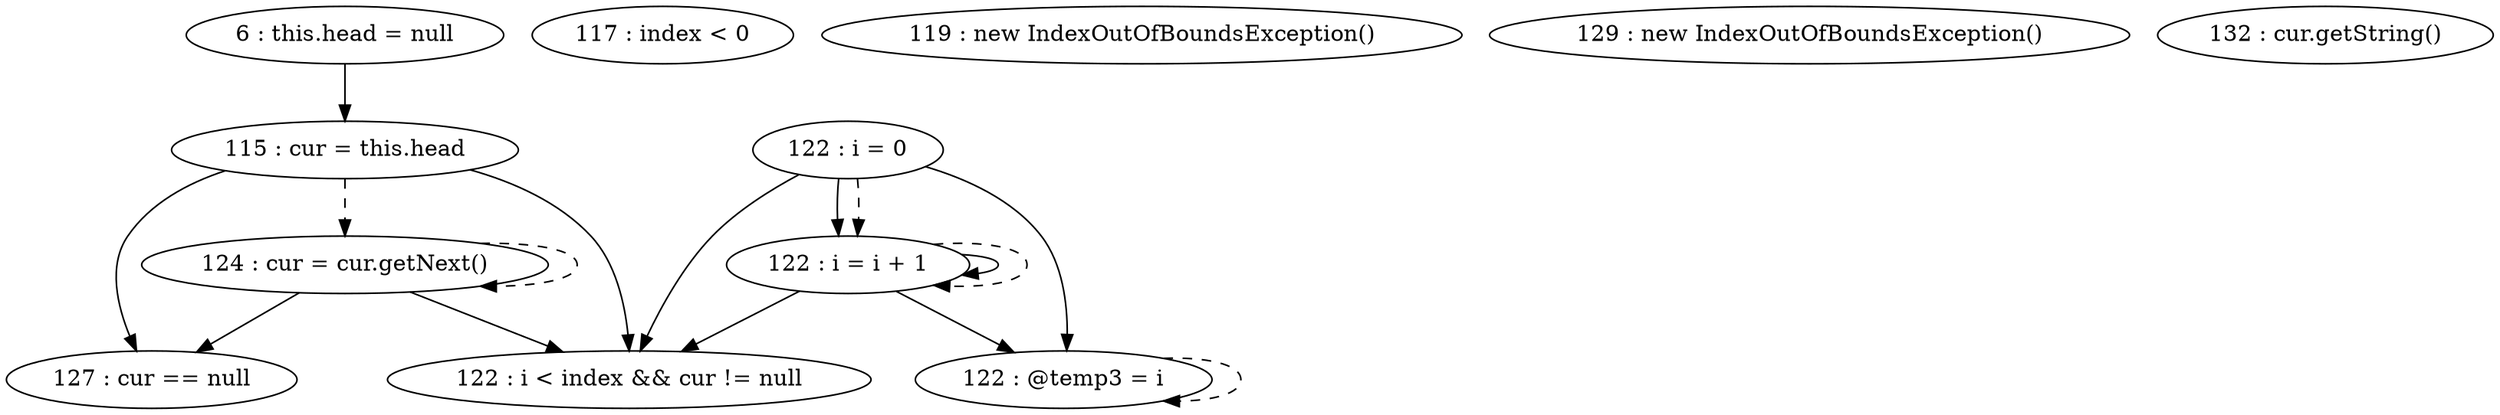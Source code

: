 digraph G {
"6 : this.head = null"
"6 : this.head = null" -> "115 : cur = this.head"
"115 : cur = this.head"
"115 : cur = this.head" -> "122 : i < index && cur != null"
"115 : cur = this.head" -> "127 : cur == null"
"115 : cur = this.head" -> "124 : cur = cur.getNext()" [style=dashed]
"117 : index < 0"
"119 : new IndexOutOfBoundsException()"
"122 : i = 0"
"122 : i = 0" -> "122 : i < index && cur != null"
"122 : i = 0" -> "122 : i = i + 1"
"122 : i = 0" -> "122 : @temp3 = i"
"122 : i = 0" -> "122 : i = i + 1" [style=dashed]
"122 : i < index && cur != null"
"124 : cur = cur.getNext()"
"124 : cur = cur.getNext()" -> "122 : i < index && cur != null"
"124 : cur = cur.getNext()" -> "127 : cur == null"
"124 : cur = cur.getNext()" -> "124 : cur = cur.getNext()" [style=dashed]
"122 : @temp3 = i"
"122 : @temp3 = i" -> "122 : @temp3 = i" [style=dashed]
"122 : i = i + 1"
"122 : i = i + 1" -> "122 : i < index && cur != null"
"122 : i = i + 1" -> "122 : i = i + 1"
"122 : i = i + 1" -> "122 : @temp3 = i"
"122 : i = i + 1" -> "122 : i = i + 1" [style=dashed]
"127 : cur == null"
"129 : new IndexOutOfBoundsException()"
"132 : cur.getString()"
}